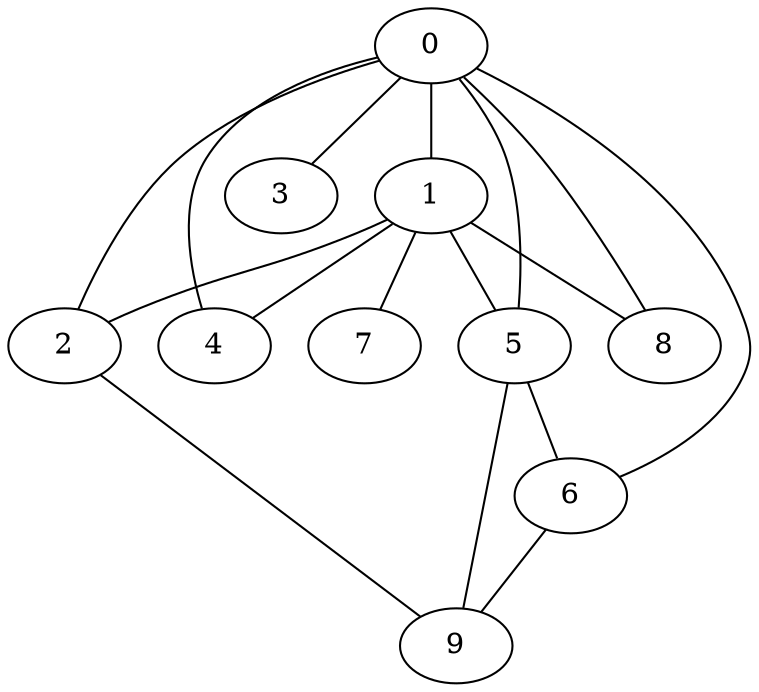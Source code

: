 
graph graphname {
    0 -- 1
0 -- 2
0 -- 3
0 -- 4
0 -- 5
0 -- 6
0 -- 8
1 -- 8
1 -- 7
1 -- 2
1 -- 4
1 -- 5
2 -- 9
5 -- 9
5 -- 6
6 -- 9

}
